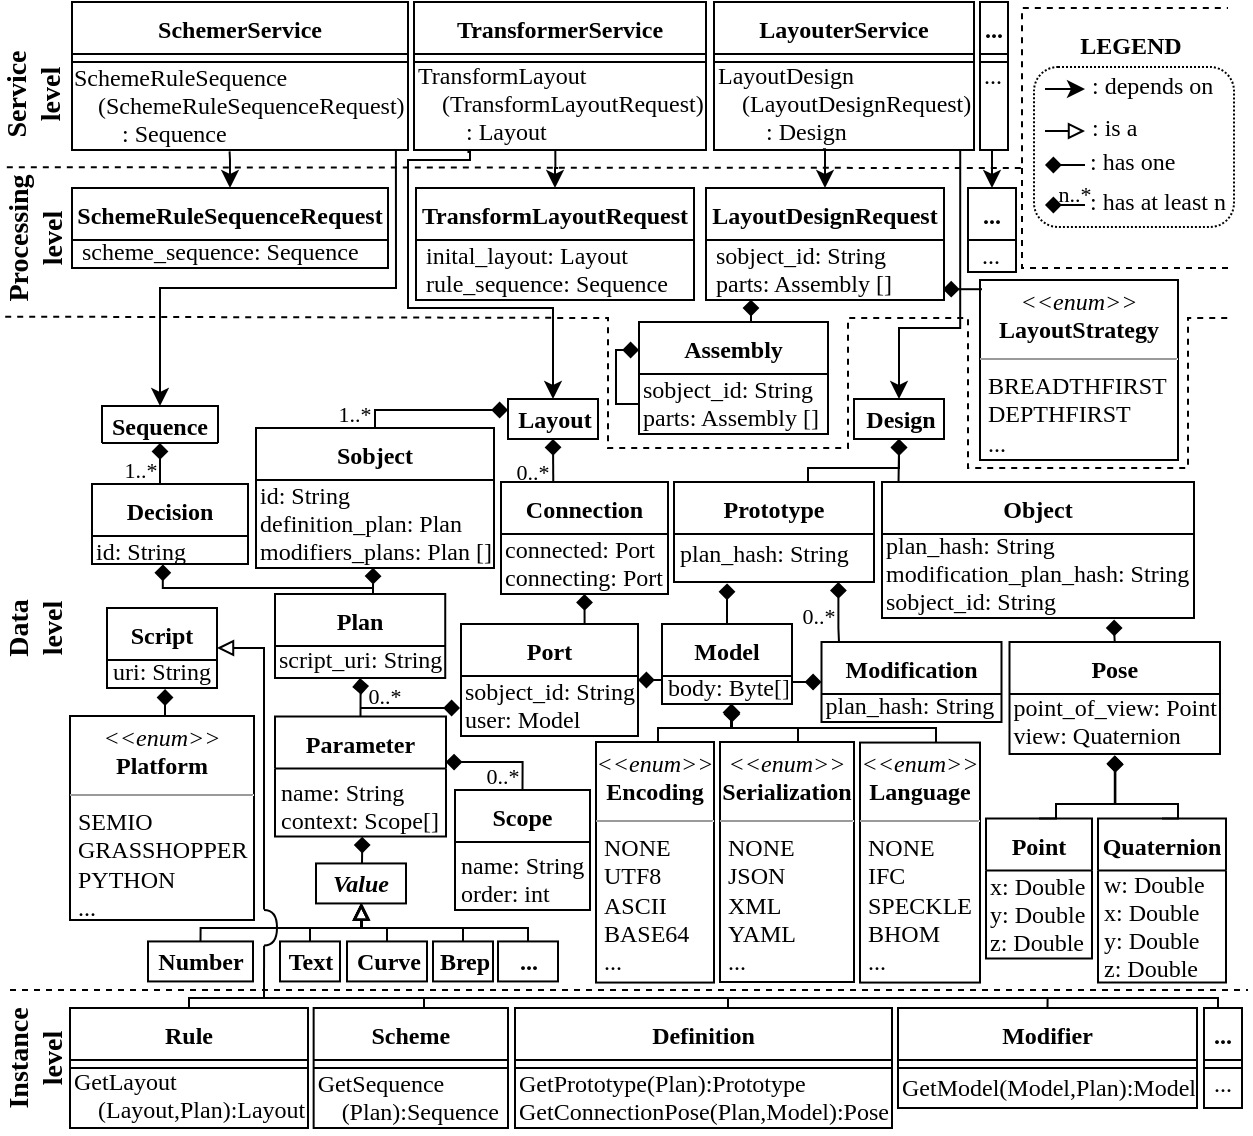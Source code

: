 <mxfile version="15.7.3" type="device"><diagram id="bpRwmGWlpcn__vaJsbh3" name="Page-1"><mxGraphModel dx="760" dy="1691" grid="1" gridSize="10" guides="1" tooltips="1" connect="1" arrows="1" fold="1" page="1" pageScale="1" pageWidth="850" pageHeight="1100" math="0" shadow="0"><root><mxCell id="0"/><mxCell id="1" parent="0"/><mxCell id="4jUgr5Qq2yorTok59dUO-14" style="edgeStyle=orthogonalEdgeStyle;rounded=0;orthogonalLoop=1;jettySize=auto;html=1;exitX=0.5;exitY=0;exitDx=0;exitDy=0;entryX=0;entryY=0.25;entryDx=0;entryDy=0;endArrow=diamond;endFill=1;labelBackgroundColor=none;fillColor=none;fontFamily=Times New Roman;" parent="1" source="4jUgr5Qq2yorTok59dUO-49" target="4jUgr5Qq2yorTok59dUO-48" edge="1"><mxGeometry relative="1" as="geometry"><mxPoint x="485" y="110" as="sourcePoint"/><Array as="points"><mxPoint x="504" y="61"/><mxPoint x="570" y="61"/></Array></mxGeometry></mxCell><mxCell id="4jUgr5Qq2yorTok59dUO-72" value="1..*" style="edgeLabel;html=1;align=center;verticalAlign=middle;resizable=0;points=[];labelBackgroundColor=none;fillColor=none;fontFamily=Times New Roman;" parent="4jUgr5Qq2yorTok59dUO-14" vertex="1" connectable="0"><mxGeometry x="-0.415" y="1" relative="1" as="geometry"><mxPoint x="-24" y="3" as="offset"/></mxGeometry></mxCell><mxCell id="4jUgr5Qq2yorTok59dUO-56" style="edgeStyle=orthogonalEdgeStyle;rounded=0;orthogonalLoop=1;jettySize=auto;html=1;exitX=0.313;exitY=0.005;exitDx=0;exitDy=0;entryX=0.5;entryY=1;entryDx=0;entryDy=0;endArrow=diamond;endFill=1;labelBackgroundColor=none;fillColor=none;fontFamily=Times New Roman;exitPerimeter=0;" parent="1" source="4jUgr5Qq2yorTok59dUO-59" target="4jUgr5Qq2yorTok59dUO-48" edge="1"><mxGeometry relative="1" as="geometry"><mxPoint x="650.0" y="70" as="sourcePoint"/><Array as="points"/></mxGeometry></mxCell><mxCell id="4jUgr5Qq2yorTok59dUO-73" value="&lt;span style=&quot;color: rgba(0, 0, 0, 0); font-size: 0px;&quot;&gt;%3CmxGraphModel%3E%3Croot%3E%3CmxCell%20id%3D%220%22%2F%3E%3CmxCell%20id%3D%221%22%20parent%3D%220%22%2F%3E%3CmxCell%20id%3D%222%22%20value%3D%221..*%22%20style%3D%22edgeLabel%3Bhtml%3D1%3Balign%3Dcenter%3BverticalAlign%3Dmiddle%3Bresizable%3D0%3Bpoints%3D%5B%5D%3B%22%20vertex%3D%221%22%20connectable%3D%220%22%20parent%3D%221%22%3E%3CmxGeometry%20x%3D%22520.4%22%20y%3D%2239%22%20as%3D%22geometry%22%2F%3E%3C%2FmxCell%3E%3C%2Froot%3E%3C%2FmxGraphModel%30&lt;/span&gt;" style="edgeLabel;html=1;align=center;verticalAlign=middle;resizable=0;points=[];labelBackgroundColor=none;fillColor=none;fontFamily=Times New Roman;" parent="4jUgr5Qq2yorTok59dUO-56" vertex="1" connectable="0"><mxGeometry x="-0.313" y="-2" relative="1" as="geometry"><mxPoint as="offset"/></mxGeometry></mxCell><mxCell id="4jUgr5Qq2yorTok59dUO-74" value="0..*" style="edgeLabel;html=1;align=center;verticalAlign=middle;resizable=0;points=[];labelBackgroundColor=none;fillColor=none;fontFamily=Times New Roman;" parent="4jUgr5Qq2yorTok59dUO-56" vertex="1" connectable="0"><mxGeometry x="-0.272" relative="1" as="geometry"><mxPoint x="-11" y="2" as="offset"/></mxGeometry></mxCell><mxCell id="4jUgr5Qq2yorTok59dUO-48" value="&lt;b&gt;Layout&lt;/b&gt;" style="html=1;labelBackgroundColor=none;fillColor=none;fontFamily=Times New Roman;" parent="1" vertex="1"><mxGeometry x="570" y="55.5" width="45" height="20" as="geometry"/></mxCell><mxCell id="4jUgr5Qq2yorTok59dUO-49" value="Sobject" style="swimlane;fontStyle=1;childLayout=stackLayout;horizontal=1;startSize=26;fillColor=none;horizontalStack=0;resizeParent=1;resizeParentMax=0;resizeLast=0;collapsible=1;marginBottom=0;spacingLeft=0;labelBackgroundColor=none;fontFamily=Times New Roman;" parent="1" vertex="1"><mxGeometry x="444" y="70" width="119" height="70" as="geometry"/></mxCell><mxCell id="4jUgr5Qq2yorTok59dUO-50" value="id: String&#10;definition_plan: Plan&#10;modifiers_plans: Plan []" style="text;strokeColor=none;fillColor=none;align=left;verticalAlign=top;spacingLeft=0;spacingRight=0;overflow=hidden;rotatable=0;points=[[0,0.5],[1,0.5]];portConstraint=eastwest;spacingTop=-6;labelBackgroundColor=none;fontFamily=Times New Roman;" parent="4jUgr5Qq2yorTok59dUO-49" vertex="1"><mxGeometry y="26" width="119" height="44" as="geometry"/></mxCell><mxCell id="4jUgr5Qq2yorTok59dUO-63" style="edgeStyle=orthogonalEdgeStyle;rounded=0;orthogonalLoop=1;jettySize=auto;html=1;exitX=0.5;exitY=0;exitDx=0;exitDy=0;entryX=0.5;entryY=1;entryDx=0;entryDy=0;entryPerimeter=0;endArrow=diamond;endFill=1;labelBackgroundColor=none;fillColor=none;fontFamily=Times New Roman;" parent="1" source="4jUgr5Qq2yorTok59dUO-57" target="4jUgr5Qq2yorTok59dUO-60" edge="1"><mxGeometry relative="1" as="geometry"/></mxCell><mxCell id="4jUgr5Qq2yorTok59dUO-221" style="edgeStyle=orthogonalEdgeStyle;rounded=0;orthogonalLoop=1;jettySize=auto;html=1;exitX=1;exitY=0.5;exitDx=0;exitDy=0;entryX=0;entryY=0.5;entryDx=0;entryDy=0;labelBackgroundColor=none;fontSize=14;startArrow=diamond;startFill=1;endArrow=none;endFill=0;fillColor=none;fontFamily=Times New Roman;" parent="1" source="4jUgr5Qq2yorTok59dUO-57" target="4jUgr5Qq2yorTok59dUO-126" edge="1"><mxGeometry relative="1" as="geometry"><mxPoint x="629" y="186" as="sourcePoint"/></mxGeometry></mxCell><mxCell id="4jUgr5Qq2yorTok59dUO-57" value="Port" style="swimlane;fontStyle=1;childLayout=stackLayout;horizontal=1;startSize=26;fillColor=none;horizontalStack=0;resizeParent=1;resizeParentMax=0;resizeLast=0;collapsible=1;marginBottom=0;swimlaneLine=1;labelBackgroundColor=none;fontFamily=Times New Roman;" parent="1" vertex="1"><mxGeometry x="546.5" y="168" width="88.5" height="56" as="geometry"/></mxCell><mxCell id="4jUgr5Qq2yorTok59dUO-58" value="sobject_id: String&#10;user: Model" style="text;strokeColor=none;fillColor=none;align=left;verticalAlign=top;spacingLeft=0;spacingRight=0;overflow=hidden;rotatable=0;points=[[0,0.5],[1,0.5]];portConstraint=eastwest;spacingTop=-6;labelBackgroundColor=none;fontFamily=Times New Roman;" parent="4jUgr5Qq2yorTok59dUO-57" vertex="1"><mxGeometry y="26" width="88.5" height="30" as="geometry"/></mxCell><mxCell id="4jUgr5Qq2yorTok59dUO-59" value="Connection" style="swimlane;fontStyle=1;childLayout=stackLayout;horizontal=1;startSize=26;fillColor=none;horizontalStack=0;resizeParent=1;resizeParentMax=0;resizeLast=0;collapsible=1;marginBottom=0;spacingLeft=0;labelBackgroundColor=none;fontFamily=Times New Roman;" parent="1" vertex="1"><mxGeometry x="566.5" y="97" width="83.5" height="56" as="geometry"/></mxCell><mxCell id="4jUgr5Qq2yorTok59dUO-60" value="connected: Port&#10;connecting: Port" style="text;strokeColor=none;fillColor=none;align=left;verticalAlign=top;spacingLeft=0;spacingRight=0;overflow=hidden;rotatable=0;points=[[0,0.5],[1,0.5]];portConstraint=eastwest;spacingTop=-6;labelBackgroundColor=none;fontFamily=Times New Roman;" parent="4jUgr5Qq2yorTok59dUO-59" vertex="1"><mxGeometry y="26" width="83.5" height="30" as="geometry"/></mxCell><mxCell id="4jUgr5Qq2yorTok59dUO-66" style="edgeStyle=orthogonalEdgeStyle;rounded=0;orthogonalLoop=1;jettySize=auto;html=1;exitX=0.5;exitY=0;exitDx=0;exitDy=0;entryX=0.492;entryY=0.997;entryDx=0;entryDy=0;entryPerimeter=0;endArrow=diamond;endFill=1;labelBackgroundColor=none;fillColor=none;fontFamily=Times New Roman;" parent="1" source="4jUgr5Qq2yorTok59dUO-64" target="4jUgr5Qq2yorTok59dUO-50" edge="1"><mxGeometry relative="1" as="geometry"/></mxCell><mxCell id="4jUgr5Qq2yorTok59dUO-64" value="Plan" style="swimlane;fontStyle=1;childLayout=stackLayout;horizontal=1;startSize=26;fillColor=none;horizontalStack=0;resizeParent=1;resizeParentMax=0;resizeLast=0;collapsible=1;marginBottom=0;labelBackgroundColor=none;fontFamily=Times New Roman;" parent="1" vertex="1"><mxGeometry x="453.5" y="153" width="85.12" height="42" as="geometry"/></mxCell><mxCell id="4jUgr5Qq2yorTok59dUO-65" value="script_uri: String&#10;" style="text;strokeColor=none;fillColor=none;align=left;verticalAlign=top;spacingLeft=0;spacingRight=0;overflow=hidden;rotatable=0;points=[[0,0.5],[1,0.5]];portConstraint=eastwest;spacingTop=-7;labelBackgroundColor=none;fontFamily=Times New Roman;" parent="4jUgr5Qq2yorTok59dUO-64" vertex="1"><mxGeometry y="26" width="85.12" height="16" as="geometry"/></mxCell><mxCell id="4jUgr5Qq2yorTok59dUO-77" style="edgeStyle=orthogonalEdgeStyle;rounded=0;orthogonalLoop=1;jettySize=auto;html=1;exitX=0.5;exitY=0;exitDx=0;exitDy=0;entryX=0.5;entryY=1;entryDx=0;entryDy=0;endArrow=diamond;endFill=1;labelBackgroundColor=none;fillColor=none;fontFamily=Times New Roman;" parent="1" source="4jUgr5Qq2yorTok59dUO-67" target="4jUgr5Qq2yorTok59dUO-64" edge="1"><mxGeometry relative="1" as="geometry"><mxPoint x="517.25" y="210.28" as="sourcePoint"/><mxPoint x="516.61" y="176.0" as="targetPoint"/><Array as="points"><mxPoint x="496" y="199"/></Array></mxGeometry></mxCell><mxCell id="4jUgr5Qq2yorTok59dUO-78" value="0..*" style="edgeLabel;html=1;align=center;verticalAlign=middle;resizable=0;points=[];labelBackgroundColor=none;fillColor=none;fontFamily=Times New Roman;" parent="4jUgr5Qq2yorTok59dUO-77" vertex="1" connectable="0"><mxGeometry x="-0.207" y="-1" relative="1" as="geometry"><mxPoint x="10" y="-3" as="offset"/></mxGeometry></mxCell><mxCell id="4jUgr5Qq2yorTok59dUO-95" style="edgeStyle=orthogonalEdgeStyle;rounded=0;orthogonalLoop=1;jettySize=auto;html=1;endArrow=diamond;endFill=1;labelBackgroundColor=none;fillColor=none;fontFamily=Times New Roman;" parent="1" edge="1"><mxGeometry relative="1" as="geometry"><mxPoint x="496" y="210" as="sourcePoint"/><mxPoint x="546" y="210" as="targetPoint"/><Array as="points"><mxPoint x="496" y="210"/><mxPoint x="546" y="210"/></Array></mxGeometry></mxCell><mxCell id="8q9m0iv9esHsS-CNKXh9-14" style="edgeStyle=orthogonalEdgeStyle;rounded=0;orthogonalLoop=1;jettySize=auto;html=1;exitX=0.998;exitY=0.379;exitDx=0;exitDy=0;fontFamily=Times New Roman;startArrow=diamond;startFill=1;endArrow=none;endFill=0;entryX=0.5;entryY=0;entryDx=0;entryDy=0;exitPerimeter=0;" parent="1" source="4jUgr5Qq2yorTok59dUO-67" target="8q9m0iv9esHsS-CNKXh9-8" edge="1"><mxGeometry relative="1" as="geometry"><mxPoint x="561" y="249.333" as="targetPoint"/><Array as="points"><mxPoint x="577" y="237"/></Array></mxGeometry></mxCell><mxCell id="8q9m0iv9esHsS-CNKXh9-16" value="&lt;span style=&quot;&quot;&gt;0..*&lt;/span&gt;" style="edgeLabel;html=1;align=center;verticalAlign=middle;resizable=0;points=[];fontFamily=Times New Roman;labelBackgroundColor=none;" parent="8q9m0iv9esHsS-CNKXh9-14" vertex="1" connectable="0"><mxGeometry x="0.359" relative="1" as="geometry"><mxPoint x="-8" y="7" as="offset"/></mxGeometry></mxCell><mxCell id="8q9m0iv9esHsS-CNKXh9-17" style="edgeStyle=orthogonalEdgeStyle;rounded=0;orthogonalLoop=1;jettySize=auto;html=1;exitX=0.51;exitY=1.002;exitDx=0;exitDy=0;fontFamily=Times New Roman;startArrow=diamond;startFill=1;endArrow=none;endFill=0;entryX=0.5;entryY=0;entryDx=0;entryDy=0;exitPerimeter=0;" parent="1" source="4jUgr5Qq2yorTok59dUO-68" target="4jUgr5Qq2yorTok59dUO-71" edge="1"><mxGeometry relative="1" as="geometry"><mxPoint x="530" y="283" as="targetPoint"/><Array as="points"><mxPoint x="497" y="280"/><mxPoint x="497" y="280"/><mxPoint x="497" y="288"/></Array></mxGeometry></mxCell><mxCell id="4jUgr5Qq2yorTok59dUO-67" value="Parameter" style="swimlane;fontStyle=1;childLayout=stackLayout;horizontal=1;startSize=26;fillColor=none;horizontalStack=0;resizeParent=1;resizeParentMax=0;resizeLast=0;collapsible=1;marginBottom=0;labelBackgroundColor=none;fontFamily=Times New Roman;" parent="1" vertex="1"><mxGeometry x="453.5" y="214.28" width="85.5" height="60" as="geometry"/></mxCell><mxCell id="4jUgr5Qq2yorTok59dUO-68" value="name: String&#10;context: Scope[]" style="text;strokeColor=none;fillColor=none;align=left;verticalAlign=top;spacingLeft=1;spacingRight=2;overflow=hidden;rotatable=0;points=[[0,0.5],[1,0.5]];portConstraint=eastwest;spacingTop=-2;labelBackgroundColor=none;fontFamily=Times New Roman;" parent="4jUgr5Qq2yorTok59dUO-67" vertex="1"><mxGeometry y="26" width="85.5" height="34" as="geometry"/></mxCell><mxCell id="4jUgr5Qq2yorTok59dUO-71" value="&lt;b&gt;&lt;i&gt;Value&lt;/i&gt;&lt;/b&gt;" style="html=1;spacingLeft=-1;labelBackgroundColor=none;fillColor=none;fontFamily=Times New Roman;" parent="1" vertex="1"><mxGeometry x="474" y="287.72" width="45" height="20" as="geometry"/></mxCell><mxCell id="8q9m0iv9esHsS-CNKXh9-19" style="edgeStyle=orthogonalEdgeStyle;rounded=0;orthogonalLoop=1;jettySize=auto;html=1;exitX=0.5;exitY=0;exitDx=0;exitDy=0;entryX=0.5;entryY=1;entryDx=0;entryDy=0;fontFamily=Times New Roman;startArrow=none;startFill=0;endArrow=block;endFill=0;" parent="1" source="4jUgr5Qq2yorTok59dUO-80" target="4jUgr5Qq2yorTok59dUO-71" edge="1"><mxGeometry relative="1" as="geometry"><Array as="points"><mxPoint x="471" y="320"/><mxPoint x="497" y="320"/></Array></mxGeometry></mxCell><mxCell id="4jUgr5Qq2yorTok59dUO-80" value="&lt;b&gt;Text&lt;/b&gt;" style="html=1;labelBackgroundColor=none;fillColor=none;fontFamily=Times New Roman;" parent="1" vertex="1"><mxGeometry x="456" y="326.72" width="30" height="20" as="geometry"/></mxCell><mxCell id="8q9m0iv9esHsS-CNKXh9-18" style="edgeStyle=orthogonalEdgeStyle;rounded=0;orthogonalLoop=1;jettySize=auto;html=1;exitX=0.5;exitY=0;exitDx=0;exitDy=0;entryX=0.5;entryY=1;entryDx=0;entryDy=0;fontFamily=Times New Roman;startArrow=none;startFill=0;endArrow=block;endFill=0;" parent="1" source="4jUgr5Qq2yorTok59dUO-83" target="4jUgr5Qq2yorTok59dUO-71" edge="1"><mxGeometry relative="1" as="geometry"><Array as="points"><mxPoint x="416" y="320"/><mxPoint x="497" y="320"/></Array></mxGeometry></mxCell><mxCell id="4jUgr5Qq2yorTok59dUO-83" value="&lt;b&gt;Number&lt;/b&gt;" style="html=1;labelBackgroundColor=none;fillColor=none;fontFamily=Times New Roman;" parent="1" vertex="1"><mxGeometry x="390" y="326.72" width="52.5" height="20" as="geometry"/></mxCell><mxCell id="8q9m0iv9esHsS-CNKXh9-20" style="edgeStyle=orthogonalEdgeStyle;rounded=0;orthogonalLoop=1;jettySize=auto;html=1;exitX=0.5;exitY=0;exitDx=0;exitDy=0;entryX=0.5;entryY=1;entryDx=0;entryDy=0;fontFamily=Times New Roman;startArrow=none;startFill=0;endArrow=block;endFill=0;" parent="1" source="4jUgr5Qq2yorTok59dUO-84" target="4jUgr5Qq2yorTok59dUO-71" edge="1"><mxGeometry relative="1" as="geometry"><Array as="points"><mxPoint x="509" y="320"/><mxPoint x="497" y="320"/></Array></mxGeometry></mxCell><mxCell id="4jUgr5Qq2yorTok59dUO-84" value="&lt;b&gt;Curve&lt;/b&gt;" style="html=1;labelBackgroundColor=none;fillColor=none;fontFamily=Times New Roman;" parent="1" vertex="1"><mxGeometry x="489.5" y="326.72" width="40" height="20" as="geometry"/></mxCell><mxCell id="8q9m0iv9esHsS-CNKXh9-21" style="edgeStyle=orthogonalEdgeStyle;rounded=0;orthogonalLoop=1;jettySize=auto;html=1;exitX=0.5;exitY=0;exitDx=0;exitDy=0;entryX=0.5;entryY=1;entryDx=0;entryDy=0;fontFamily=Times New Roman;startArrow=none;startFill=0;endArrow=block;endFill=0;" parent="1" source="4jUgr5Qq2yorTok59dUO-90" target="4jUgr5Qq2yorTok59dUO-71" edge="1"><mxGeometry relative="1" as="geometry"><Array as="points"><mxPoint x="547" y="320"/><mxPoint x="497" y="320"/></Array></mxGeometry></mxCell><mxCell id="4jUgr5Qq2yorTok59dUO-90" value="&lt;b&gt;Brep&lt;/b&gt;" style="html=1;labelBackgroundColor=none;fillColor=none;fontFamily=Times New Roman;" parent="1" vertex="1"><mxGeometry x="532.5" y="326.72" width="30" height="20" as="geometry"/></mxCell><mxCell id="8q9m0iv9esHsS-CNKXh9-22" style="edgeStyle=orthogonalEdgeStyle;rounded=0;orthogonalLoop=1;jettySize=auto;html=1;exitX=0.5;exitY=0;exitDx=0;exitDy=0;entryX=0.5;entryY=1;entryDx=0;entryDy=0;fontFamily=Times New Roman;startArrow=none;startFill=0;endArrow=block;endFill=0;" parent="1" source="4jUgr5Qq2yorTok59dUO-92" target="4jUgr5Qq2yorTok59dUO-71" edge="1"><mxGeometry relative="1" as="geometry"><Array as="points"><mxPoint x="580" y="320"/><mxPoint x="497" y="320"/><mxPoint x="497" y="308"/></Array></mxGeometry></mxCell><mxCell id="4jUgr5Qq2yorTok59dUO-92" value="&lt;b&gt;...&lt;/b&gt;" style="html=1;labelBackgroundColor=none;fillColor=none;fontFamily=Times New Roman;" parent="1" vertex="1"><mxGeometry x="565" y="326.72" width="30" height="20" as="geometry"/></mxCell><mxCell id="4jUgr5Qq2yorTok59dUO-141" style="edgeStyle=orthogonalEdgeStyle;rounded=0;orthogonalLoop=1;jettySize=auto;html=1;exitX=0.5;exitY=1;exitDx=0;exitDy=0;entryX=0.5;entryY=0;entryDx=0;entryDy=0;startArrow=diamond;startFill=1;endArrow=none;endFill=0;labelBackgroundColor=none;fillColor=none;fontFamily=Times New Roman;" parent="1" source="4jUgr5Qq2yorTok59dUO-93" target="4jUgr5Qq2yorTok59dUO-136" edge="1"><mxGeometry relative="1" as="geometry"><Array as="points"><mxPoint x="765" y="90"/><mxPoint x="720" y="90"/><mxPoint x="720" y="97"/></Array></mxGeometry></mxCell><mxCell id="4jUgr5Qq2yorTok59dUO-142" style="edgeStyle=orthogonalEdgeStyle;rounded=0;orthogonalLoop=1;jettySize=auto;html=1;exitX=0.5;exitY=1;exitDx=0;exitDy=0;startArrow=diamond;startFill=1;endArrow=none;endFill=0;labelBackgroundColor=none;fillColor=none;fontFamily=Times New Roman;entryX=0.053;entryY=-0.001;entryDx=0;entryDy=0;entryPerimeter=0;" parent="1" source="4jUgr5Qq2yorTok59dUO-93" target="4jUgr5Qq2yorTok59dUO-139" edge="1"><mxGeometry relative="1" as="geometry"><Array as="points"><mxPoint x="766" y="80"/><mxPoint x="765" y="80"/></Array><mxPoint x="768.5" y="64" as="sourcePoint"/><mxPoint x="780" y="80" as="targetPoint"/></mxGeometry></mxCell><mxCell id="8q9m0iv9esHsS-CNKXh9-50" style="edgeStyle=orthogonalEdgeStyle;rounded=0;orthogonalLoop=1;jettySize=auto;html=1;exitX=0.5;exitY=0;exitDx=0;exitDy=0;entryX=0.947;entryY=0.997;entryDx=0;entryDy=0;entryPerimeter=0;fontFamily=Times New Roman;startArrow=classic;startFill=1;endArrow=none;endFill=0;" parent="1" source="4jUgr5Qq2yorTok59dUO-93" target="4jUgr5Qq2yorTok59dUO-183" edge="1"><mxGeometry relative="1" as="geometry"><mxPoint x="765.5" y="49" as="sourcePoint"/><mxPoint x="791.64" y="-68.0" as="targetPoint"/><Array as="points"><mxPoint x="766" y="20"/><mxPoint x="796" y="20"/></Array></mxGeometry></mxCell><mxCell id="4jUgr5Qq2yorTok59dUO-93" value="&lt;b&gt;Design&lt;/b&gt;" style="html=1;labelBackgroundColor=none;fillColor=none;fontFamily=Times New Roman;" parent="1" vertex="1"><mxGeometry x="743" y="55.5" width="45" height="20" as="geometry"/></mxCell><mxCell id="4jUgr5Qq2yorTok59dUO-114" value="&lt;p style=&quot;margin: 0px ; margin-top: 4px ; text-align: center&quot;&gt;&lt;i&gt;&amp;lt;&amp;lt;enum&amp;gt;&amp;gt;&lt;/i&gt;&lt;br&gt;&lt;b&gt;Serialization&lt;/b&gt;&lt;/p&gt;&lt;hr size=&quot;1&quot;&gt;&lt;p style=&quot;margin: 0px ; margin-left: 4px&quot;&gt;NONE&lt;/p&gt;&lt;p style=&quot;margin: 0px ; margin-left: 4px&quot;&gt;JSON&lt;/p&gt;&lt;p style=&quot;margin: 0px ; margin-left: 4px&quot;&gt;XML&lt;/p&gt;&lt;p style=&quot;margin: 0px ; margin-left: 4px&quot;&gt;YAML&lt;/p&gt;&lt;p style=&quot;margin: 0px ; margin-left: 4px&quot;&gt;...&lt;/p&gt;" style="verticalAlign=top;align=left;overflow=fill;fontSize=12;fontFamily=Times New Roman;html=1;labelBackgroundColor=none;fillColor=none;" parent="1" vertex="1"><mxGeometry x="676" y="227" width="67" height="120" as="geometry"/></mxCell><mxCell id="4jUgr5Qq2yorTok59dUO-120" value="&lt;p style=&quot;margin: 0px ; margin-top: 4px ; text-align: center&quot;&gt;&lt;i&gt;&amp;lt;&amp;lt;enum&amp;gt;&amp;gt;&lt;/i&gt;&lt;br&gt;&lt;b&gt;Encoding&lt;/b&gt;&lt;/p&gt;&lt;hr size=&quot;1&quot;&gt;&lt;p style=&quot;margin: 0px ; margin-left: 4px&quot;&gt;NONE&lt;/p&gt;&lt;p style=&quot;margin: 0px ; margin-left: 4px&quot;&gt;UTF8&lt;/p&gt;&lt;p style=&quot;margin: 0px ; margin-left: 4px&quot;&gt;ASCII&lt;/p&gt;&lt;p style=&quot;margin: 0px ; margin-left: 4px&quot;&gt;BASE64&lt;/p&gt;&lt;p style=&quot;margin: 0px ; margin-left: 4px&quot;&gt;...&lt;/p&gt;" style="verticalAlign=top;align=left;overflow=fill;fontSize=12;fontFamily=Times New Roman;html=1;labelBackgroundColor=none;fillColor=none;" parent="1" vertex="1"><mxGeometry x="614" y="227" width="59" height="120.28" as="geometry"/></mxCell><mxCell id="4jUgr5Qq2yorTok59dUO-121" value="&lt;p style=&quot;margin: 0px ; margin-top: 4px ; text-align: center&quot;&gt;&lt;i&gt;&amp;lt;&amp;lt;enum&amp;gt;&amp;gt;&lt;/i&gt;&lt;br&gt;&lt;b&gt;Language&lt;/b&gt;&lt;/p&gt;&lt;hr size=&quot;1&quot;&gt;&lt;p style=&quot;margin: 0px ; margin-left: 4px&quot;&gt;&lt;span&gt;NONE&lt;/span&gt;&lt;/p&gt;&lt;p style=&quot;margin: 0px ; margin-left: 4px&quot;&gt;&lt;span&gt;IFC&lt;/span&gt;&lt;/p&gt;&lt;p style=&quot;margin: 0px ; margin-left: 4px&quot;&gt;SPECKLE&lt;/p&gt;&lt;p style=&quot;margin: 0px ; margin-left: 4px&quot;&gt;BHOM&lt;/p&gt;&lt;p style=&quot;margin: 0px ; margin-left: 4px&quot;&gt;...&lt;/p&gt;" style="verticalAlign=top;align=left;overflow=fill;fontSize=12;fontFamily=Times New Roman;html=1;labelBackgroundColor=none;fillColor=none;" parent="1" vertex="1"><mxGeometry x="746" y="227.28" width="60" height="120" as="geometry"/></mxCell><mxCell id="4jUgr5Qq2yorTok59dUO-130" style="edgeStyle=orthogonalEdgeStyle;rounded=0;orthogonalLoop=1;jettySize=auto;html=1;entryX=0.5;entryY=0;entryDx=0;entryDy=0;endArrow=none;endFill=0;startArrow=diamond;startFill=1;labelBackgroundColor=none;fillColor=none;fontFamily=Times New Roman;" parent="1" source="4jUgr5Qq2yorTok59dUO-126" target="4jUgr5Qq2yorTok59dUO-114" edge="1"><mxGeometry relative="1" as="geometry"><Array as="points"><mxPoint x="682" y="220"/><mxPoint x="715" y="220"/></Array></mxGeometry></mxCell><mxCell id="4jUgr5Qq2yorTok59dUO-134" style="edgeStyle=orthogonalEdgeStyle;rounded=0;orthogonalLoop=1;jettySize=auto;html=1;exitX=0.5;exitY=1;exitDx=0;exitDy=0;entryX=0.5;entryY=0;entryDx=0;entryDy=0;startArrow=diamond;startFill=1;endArrow=none;endFill=0;labelBackgroundColor=none;fillColor=none;fontFamily=Times New Roman;" parent="1" edge="1"><mxGeometry relative="1" as="geometry"><Array as="points"><mxPoint x="682" y="220"/><mxPoint x="784" y="220"/></Array><mxPoint x="681.5" y="208" as="sourcePoint"/><mxPoint x="784" y="227.28" as="targetPoint"/></mxGeometry></mxCell><mxCell id="4jUgr5Qq2yorTok59dUO-135" style="edgeStyle=orthogonalEdgeStyle;rounded=0;orthogonalLoop=1;jettySize=auto;html=1;exitX=0.538;exitY=1.061;exitDx=0;exitDy=0;entryX=0.5;entryY=0;entryDx=0;entryDy=0;startArrow=diamond;startFill=1;endArrow=none;endFill=0;labelBackgroundColor=none;fillColor=none;fontFamily=Times New Roman;exitPerimeter=0;" parent="1" source="4jUgr5Qq2yorTok59dUO-127" target="4jUgr5Qq2yorTok59dUO-120" edge="1"><mxGeometry relative="1" as="geometry"><Array as="points"><mxPoint x="682" y="220"/><mxPoint x="645" y="220"/></Array></mxGeometry></mxCell><mxCell id="4jUgr5Qq2yorTok59dUO-126" value="Model" style="swimlane;fontStyle=1;childLayout=stackLayout;horizontal=1;startSize=26;fillColor=none;horizontalStack=0;resizeParent=1;resizeParentMax=0;resizeLast=0;collapsible=1;marginBottom=0;swimlaneLine=1;labelBackgroundColor=none;fontFamily=Times New Roman;" parent="1" vertex="1"><mxGeometry x="647" y="168" width="65" height="40" as="geometry"/></mxCell><mxCell id="4jUgr5Qq2yorTok59dUO-127" value="body: Byte[]" style="text;strokeColor=none;fillColor=none;align=left;verticalAlign=top;spacingLeft=1;spacingRight=1;overflow=hidden;rotatable=0;points=[[0,0.5],[1,0.5]];portConstraint=eastwest;spacingTop=-8;labelBackgroundColor=none;fontFamily=Times New Roman;" parent="4jUgr5Qq2yorTok59dUO-126" vertex="1"><mxGeometry y="26" width="65" height="14" as="geometry"/></mxCell><mxCell id="4jUgr5Qq2yorTok59dUO-143" style="edgeStyle=orthogonalEdgeStyle;rounded=0;orthogonalLoop=1;jettySize=auto;html=1;entryX=0.5;entryY=0;entryDx=0;entryDy=0;startArrow=diamond;startFill=1;endArrow=none;endFill=0;labelBackgroundColor=none;fillColor=none;fontFamily=Times New Roman;exitX=0.265;exitY=1.029;exitDx=0;exitDy=0;exitPerimeter=0;" parent="1" source="4jUgr5Qq2yorTok59dUO-137" target="4jUgr5Qq2yorTok59dUO-126" edge="1"><mxGeometry relative="1" as="geometry"><Array as="points"/><mxPoint x="670" y="160" as="sourcePoint"/></mxGeometry></mxCell><mxCell id="4jUgr5Qq2yorTok59dUO-144" value="0..*" style="edgeLabel;html=1;align=center;verticalAlign=middle;resizable=0;points=[];labelBackgroundColor=none;fillColor=none;fontFamily=Times New Roman;" parent="4jUgr5Qq2yorTok59dUO-143" vertex="1" connectable="0"><mxGeometry x="0.322" relative="1" as="geometry"><mxPoint x="45" y="3" as="offset"/></mxGeometry></mxCell><mxCell id="8q9m0iv9esHsS-CNKXh9-4" style="edgeStyle=orthogonalEdgeStyle;rounded=0;orthogonalLoop=1;jettySize=auto;html=1;exitX=0.822;exitY=1;exitDx=0;exitDy=0;entryX=0.097;entryY=-0.008;entryDx=0;entryDy=0;startArrow=diamond;startFill=1;endArrow=none;endFill=0;fontFamily=Times New Roman;exitPerimeter=0;entryPerimeter=0;" parent="1" source="4jUgr5Qq2yorTok59dUO-137" target="8q9m0iv9esHsS-CNKXh9-1" edge="1"><mxGeometry relative="1" as="geometry"><mxPoint x="719.2" y="147.792" as="sourcePoint"/><mxPoint x="769.75" y="174" as="targetPoint"/><Array as="points"><mxPoint x="735" y="170"/><mxPoint x="735" y="174"/></Array></mxGeometry></mxCell><mxCell id="4jUgr5Qq2yorTok59dUO-136" value="Prototype" style="swimlane;fontStyle=1;childLayout=stackLayout;horizontal=1;startSize=26;fillColor=none;horizontalStack=0;resizeParent=1;resizeParentMax=0;resizeLast=0;collapsible=1;marginBottom=0;spacingLeft=0;labelBackgroundColor=none;fontFamily=Times New Roman;" parent="1" vertex="1"><mxGeometry x="653" y="97" width="100" height="50" as="geometry"/></mxCell><mxCell id="4jUgr5Qq2yorTok59dUO-137" value="plan_hash: String" style="text;strokeColor=none;fillColor=none;align=left;verticalAlign=top;spacingLeft=1;spacingRight=1;overflow=hidden;rotatable=0;points=[[0,0.5],[1,0.5]];portConstraint=eastwest;spacingTop=-4;labelBackgroundColor=none;fontFamily=Times New Roman;" parent="4jUgr5Qq2yorTok59dUO-136" vertex="1"><mxGeometry y="26" width="100" height="24" as="geometry"/></mxCell><mxCell id="4jUgr5Qq2yorTok59dUO-160" style="edgeStyle=orthogonalEdgeStyle;rounded=0;orthogonalLoop=1;jettySize=auto;html=1;exitX=0.744;exitY=1.018;exitDx=0;exitDy=0;entryX=0.5;entryY=0;entryDx=0;entryDy=0;startArrow=diamond;startFill=1;endArrow=none;endFill=0;labelBackgroundColor=none;fillColor=none;fontFamily=Times New Roman;exitPerimeter=0;" parent="1" source="4jUgr5Qq2yorTok59dUO-140" target="4jUgr5Qq2yorTok59dUO-158" edge="1"><mxGeometry relative="1" as="geometry"><mxPoint x="842" y="154" as="sourcePoint"/><Array as="points"><mxPoint x="873" y="172"/></Array></mxGeometry></mxCell><mxCell id="4jUgr5Qq2yorTok59dUO-139" value="Object" style="swimlane;fontStyle=1;childLayout=stackLayout;horizontal=1;startSize=26;fillColor=none;horizontalStack=0;resizeParent=1;resizeParentMax=0;resizeLast=0;collapsible=1;marginBottom=0;spacingLeft=0;labelBackgroundColor=none;fontFamily=Times New Roman;" parent="1" vertex="1"><mxGeometry x="757" y="97" width="156" height="68" as="geometry"/></mxCell><mxCell id="4jUgr5Qq2yorTok59dUO-140" value="plan_hash: String&#10;modification_plan_hash: String&#10;sobject_id: String&#10;" style="text;strokeColor=none;fillColor=none;align=left;verticalAlign=top;spacingLeft=0;spacingRight=0;overflow=hidden;rotatable=0;points=[[0,0.5],[1,0.5]];portConstraint=eastwest;spacingTop=-8;labelBackgroundColor=none;fontFamily=Times New Roman;" parent="4jUgr5Qq2yorTok59dUO-139" vertex="1"><mxGeometry y="26" width="156" height="42" as="geometry"/></mxCell><mxCell id="4jUgr5Qq2yorTok59dUO-152" value="Point" style="swimlane;fontStyle=1;childLayout=stackLayout;horizontal=1;startSize=26;fillColor=none;horizontalStack=0;resizeParent=1;resizeParentMax=0;resizeLast=0;collapsible=1;marginBottom=0;spacingLeft=0;labelBackgroundColor=none;fontFamily=Times New Roman;spacing=0;" parent="1" vertex="1"><mxGeometry x="809" y="265.28" width="53" height="70" as="geometry"/></mxCell><mxCell id="4jUgr5Qq2yorTok59dUO-153" value="x: Double&#10;y: Double&#10;z: Double" style="text;strokeColor=none;fillColor=none;align=left;verticalAlign=top;spacingLeft=0;spacingRight=0;overflow=hidden;rotatable=0;points=[[0,0.5],[1,0.5]];portConstraint=eastwest;spacingTop=-6;labelBackgroundColor=none;fontFamily=Times New Roman;spacing=2;" parent="4jUgr5Qq2yorTok59dUO-152" vertex="1"><mxGeometry y="26" width="53" height="44" as="geometry"/></mxCell><mxCell id="4jUgr5Qq2yorTok59dUO-154" value="Quaternion" style="swimlane;fontStyle=1;childLayout=stackLayout;horizontal=1;startSize=26;fillColor=none;horizontalStack=0;resizeParent=1;resizeParentMax=0;resizeLast=0;collapsible=1;marginBottom=0;spacingLeft=0;labelBackgroundColor=none;fontFamily=Times New Roman;spacing=0;spacingTop=0;" parent="1" vertex="1"><mxGeometry x="865" y="265.28" width="64" height="82" as="geometry"/></mxCell><mxCell id="4jUgr5Qq2yorTok59dUO-155" value="w: Double&#10;x: Double&#10;y: Double&#10;z: Double" style="text;strokeColor=none;fillColor=none;align=left;verticalAlign=top;spacingLeft=1;spacingRight=1;overflow=hidden;rotatable=0;points=[[0,0.5],[1,0.5]];portConstraint=eastwest;spacingTop=-7;labelBackgroundColor=none;fontFamily=Times New Roman;" parent="4jUgr5Qq2yorTok59dUO-154" vertex="1"><mxGeometry y="26" width="64" height="56" as="geometry"/></mxCell><mxCell id="4jUgr5Qq2yorTok59dUO-161" style="edgeStyle=orthogonalEdgeStyle;rounded=0;orthogonalLoop=1;jettySize=auto;html=1;exitX=0.5;exitY=1.022;exitDx=0;exitDy=0;entryX=0.5;entryY=0;entryDx=0;entryDy=0;startArrow=diamond;startFill=1;endArrow=none;endFill=0;labelBackgroundColor=none;fillColor=none;fontFamily=Times New Roman;exitPerimeter=0;" parent="1" source="4jUgr5Qq2yorTok59dUO-159" target="4jUgr5Qq2yorTok59dUO-152" edge="1"><mxGeometry relative="1" as="geometry"><Array as="points"><mxPoint x="873" y="258"/><mxPoint x="844" y="258"/></Array><mxPoint x="911.875" y="231.0" as="sourcePoint"/></mxGeometry></mxCell><mxCell id="4jUgr5Qq2yorTok59dUO-162" style="edgeStyle=orthogonalEdgeStyle;rounded=0;orthogonalLoop=1;jettySize=auto;html=1;exitX=0.503;exitY=1.033;exitDx=0;exitDy=0;entryX=0.5;entryY=0;entryDx=0;entryDy=0;startArrow=diamond;startFill=1;endArrow=none;endFill=0;labelBackgroundColor=none;fillColor=none;fontFamily=Times New Roman;exitPerimeter=0;" parent="1" source="4jUgr5Qq2yorTok59dUO-159" target="4jUgr5Qq2yorTok59dUO-154" edge="1"><mxGeometry relative="1" as="geometry"><Array as="points"><mxPoint x="874" y="258"/><mxPoint x="905" y="258"/><mxPoint x="905" y="265"/></Array><mxPoint x="911.875" y="231.0" as="sourcePoint"/></mxGeometry></mxCell><mxCell id="4jUgr5Qq2yorTok59dUO-158" value="Pose" style="swimlane;fontStyle=1;childLayout=stackLayout;horizontal=1;startSize=26;fillColor=none;horizontalStack=0;resizeParent=1;resizeParentMax=0;resizeLast=0;collapsible=1;marginBottom=0;spacingLeft=0;labelBackgroundColor=none;fontFamily=Times New Roman;" parent="1" vertex="1"><mxGeometry x="820.75" y="177" width="105.25" height="56" as="geometry"/></mxCell><mxCell id="4jUgr5Qq2yorTok59dUO-159" value="point_of_view: Point&#10;view: Quaternion" style="text;strokeColor=none;fillColor=none;align=left;verticalAlign=top;spacingLeft=0;spacingRight=0;overflow=hidden;rotatable=0;points=[[0,0.5],[1,0.5]];portConstraint=eastwest;spacingTop=-7;labelBackgroundColor=none;fontFamily=Times New Roman;" parent="4jUgr5Qq2yorTok59dUO-158" vertex="1"><mxGeometry y="26" width="105.25" height="30" as="geometry"/></mxCell><mxCell id="4jUgr5Qq2yorTok59dUO-163" value="Assembly" style="swimlane;fontStyle=1;childLayout=stackLayout;horizontal=1;startSize=26;fillColor=none;horizontalStack=0;resizeParent=1;resizeParentMax=0;resizeLast=0;collapsible=1;marginBottom=0;labelBackgroundColor=none;fontFamily=Times New Roman;" parent="1" vertex="1"><mxGeometry x="635.5" y="17" width="94.5" height="56" as="geometry"/></mxCell><mxCell id="4jUgr5Qq2yorTok59dUO-164" value="sobject_id: String&#10;parts: Assembly []" style="text;strokeColor=none;fillColor=none;align=left;verticalAlign=top;spacingLeft=0;spacingRight=0;overflow=hidden;rotatable=0;points=[[0,0.5],[1,0.5]];portConstraint=eastwest;spacingTop=-6;labelBackgroundColor=none;fontFamily=Times New Roman;" parent="4jUgr5Qq2yorTok59dUO-163" vertex="1"><mxGeometry y="26" width="94.5" height="30" as="geometry"/></mxCell><mxCell id="4jUgr5Qq2yorTok59dUO-207" style="edgeStyle=orthogonalEdgeStyle;rounded=0;orthogonalLoop=1;jettySize=auto;html=1;fontSize=14;startArrow=diamond;startFill=1;endArrow=none;endFill=0;labelBackgroundColor=none;fillColor=none;fontFamily=Times New Roman;entryX=0;entryY=0.5;entryDx=0;entryDy=0;exitX=0;exitY=0.25;exitDx=0;exitDy=0;" parent="4jUgr5Qq2yorTok59dUO-163" source="4jUgr5Qq2yorTok59dUO-163" target="4jUgr5Qq2yorTok59dUO-164" edge="1"><mxGeometry relative="1" as="geometry"><Array as="points"><mxPoint x="-11.5" y="14"/><mxPoint x="-11.5" y="41"/></Array><mxPoint x="-11.5" y="-3" as="sourcePoint"/><mxPoint x="-2.5" y="17" as="targetPoint"/></mxGeometry></mxCell><mxCell id="4jUgr5Qq2yorTok59dUO-208" style="edgeStyle=orthogonalEdgeStyle;rounded=0;orthogonalLoop=1;jettySize=auto;html=1;exitX=0.189;exitY=0.995;exitDx=0;exitDy=0;fontSize=14;startArrow=diamond;startFill=1;endArrow=none;endFill=0;labelBackgroundColor=none;fillColor=none;fontFamily=Times New Roman;exitPerimeter=0;" parent="1" source="4jUgr5Qq2yorTok59dUO-166" edge="1"><mxGeometry relative="1" as="geometry"><mxPoint x="692" y="17" as="targetPoint"/><Array as="points"><mxPoint x="692" y="17"/></Array></mxGeometry></mxCell><mxCell id="4jUgr5Qq2yorTok59dUO-209" style="edgeStyle=orthogonalEdgeStyle;rounded=0;orthogonalLoop=1;jettySize=auto;html=1;exitX=0.995;exitY=0.82;exitDx=0;exitDy=0;fontSize=14;startArrow=diamond;startFill=1;endArrow=none;endFill=0;labelBackgroundColor=none;fillColor=none;fontFamily=Times New Roman;exitPerimeter=0;entryX=0.002;entryY=0.051;entryDx=0;entryDy=0;entryPerimeter=0;" parent="1" source="4jUgr5Qq2yorTok59dUO-166" target="4jUgr5Qq2yorTok59dUO-167" edge="1"><mxGeometry relative="1" as="geometry"><mxPoint x="790" y="30" as="targetPoint"/><Array as="points"><mxPoint x="807" y="1"/><mxPoint x="807" y="1"/></Array></mxGeometry></mxCell><mxCell id="4jUgr5Qq2yorTok59dUO-165" value="LayoutDesignRequest" style="swimlane;fontStyle=1;childLayout=stackLayout;horizontal=1;startSize=26;fillColor=none;horizontalStack=0;resizeParent=1;resizeParentMax=0;resizeLast=0;collapsible=1;marginBottom=0;labelBackgroundColor=none;fontFamily=Times New Roman;spacing=2;" parent="1" vertex="1"><mxGeometry x="669" y="-50" width="119" height="56" as="geometry"/></mxCell><mxCell id="4jUgr5Qq2yorTok59dUO-166" value="sobject_id: String&#10;parts: Assembly []" style="text;strokeColor=none;fillColor=none;align=left;verticalAlign=top;spacingLeft=3;spacingRight=4;overflow=hidden;rotatable=0;points=[[0,0.5],[1,0.5]];portConstraint=eastwest;spacingTop=-6;labelBackgroundColor=none;fontFamily=Times New Roman;" parent="4jUgr5Qq2yorTok59dUO-165" vertex="1"><mxGeometry y="26" width="119" height="30" as="geometry"/></mxCell><mxCell id="4jUgr5Qq2yorTok59dUO-167" value="&lt;p style=&quot;margin: 0px ; margin-top: 4px ; text-align: center&quot;&gt;&lt;i&gt;&amp;lt;&amp;lt;enum&amp;gt;&amp;gt;&lt;/i&gt;&lt;br&gt;&lt;b&gt;LayoutStrategy&lt;/b&gt;&lt;/p&gt;&lt;hr size=&quot;1&quot;&gt;&lt;p style=&quot;margin: 0px ; margin-left: 4px&quot;&gt;BREADTHFIRST&lt;/p&gt;&lt;p style=&quot;margin: 0px ; margin-left: 4px&quot;&gt;DEPTHFIRST&lt;/p&gt;&lt;p style=&quot;margin: 0px ; margin-left: 4px&quot;&gt;...&lt;/p&gt;" style="verticalAlign=top;align=left;overflow=fill;fontSize=12;fontFamily=Times New Roman;html=1;labelBackgroundColor=none;fillColor=none;" parent="1" vertex="1"><mxGeometry x="806" y="-4" width="99" height="90" as="geometry"/></mxCell><mxCell id="4jUgr5Qq2yorTok59dUO-206" style="edgeStyle=orthogonalEdgeStyle;rounded=0;orthogonalLoop=1;jettySize=auto;html=1;entryX=0.5;entryY=0;entryDx=0;entryDy=0;fontSize=14;startArrow=none;startFill=0;endArrow=classic;endFill=1;labelBackgroundColor=none;fillColor=none;fontFamily=Times New Roman;exitX=0.484;exitY=1;exitDx=0;exitDy=0;exitPerimeter=0;" parent="1" source="4jUgr5Qq2yorTok59dUO-177" target="4jUgr5Qq2yorTok59dUO-187" edge="1"><mxGeometry relative="1" as="geometry"><Array as="points"><mxPoint x="595" y="-60"/><mxPoint x="594" y="-60"/><mxPoint x="594" y="-50"/></Array><mxPoint x="609" y="-66" as="sourcePoint"/></mxGeometry></mxCell><mxCell id="4jUgr5Qq2yorTok59dUO-210" style="edgeStyle=orthogonalEdgeStyle;rounded=0;orthogonalLoop=1;jettySize=auto;html=1;exitX=0.183;exitY=1.025;exitDx=0;exitDy=0;fontSize=14;startArrow=none;startFill=0;endArrow=classic;endFill=1;exitPerimeter=0;labelBackgroundColor=none;fillColor=none;fontFamily=Times New Roman;entryX=0.5;entryY=0;entryDx=0;entryDy=0;" parent="1" source="4jUgr5Qq2yorTok59dUO-177" target="4jUgr5Qq2yorTok59dUO-48" edge="1"><mxGeometry relative="1" as="geometry"><Array as="points"><mxPoint x="551" y="-64"/><mxPoint x="520" y="-64"/><mxPoint x="520" y="10"/><mxPoint x="593" y="10"/></Array><mxPoint x="550.864" y="-73" as="sourcePoint"/><mxPoint x="593" y="26" as="targetPoint"/></mxGeometry></mxCell><mxCell id="4jUgr5Qq2yorTok59dUO-174" value="TransformerService" style="swimlane;fontStyle=1;align=center;verticalAlign=top;childLayout=stackLayout;horizontal=1;startSize=26;horizontalStack=0;resizeParent=1;resizeParentMax=0;resizeLast=0;collapsible=1;marginBottom=0;strokeColor=default;labelBackgroundColor=none;fillColor=none;fontFamily=Times New Roman;" parent="1" vertex="1"><mxGeometry x="523" y="-143" width="146" height="74" as="geometry"/></mxCell><mxCell id="4jUgr5Qq2yorTok59dUO-176" value="" style="line;strokeWidth=1;fillColor=none;align=left;verticalAlign=middle;spacingTop=-1;spacingLeft=3;spacingRight=3;rotatable=0;labelPosition=right;points=[];portConstraint=eastwest;labelBackgroundColor=none;fontFamily=Times New Roman;" parent="4jUgr5Qq2yorTok59dUO-174" vertex="1"><mxGeometry y="26" width="146" height="8" as="geometry"/></mxCell><mxCell id="4jUgr5Qq2yorTok59dUO-177" value="TransformLayout&#10;    (TransformLayoutRequest)&#10;        : Layout" style="text;strokeColor=none;fillColor=none;align=left;verticalAlign=top;spacingLeft=0;spacingRight=0;overflow=hidden;rotatable=0;points=[[0,0.5],[1,0.5]];portConstraint=eastwest;labelBackgroundColor=none;spacingTop=-11;fontFamily=Times New Roman;" parent="4jUgr5Qq2yorTok59dUO-174" vertex="1"><mxGeometry y="34" width="146" height="40" as="geometry"/></mxCell><mxCell id="4jUgr5Qq2yorTok59dUO-179" value="" style="endArrow=none;dashed=1;html=1;rounded=0;labelBackgroundColor=none;fillColor=none;fontFamily=Times New Roman;exitX=-0.013;exitY=0.062;exitDx=0;exitDy=0;exitPerimeter=0;" parent="1" edge="1"><mxGeometry width="50" height="50" relative="1" as="geometry"><mxPoint x="318.61" y="14.32" as="sourcePoint"/><mxPoint x="930" y="15" as="targetPoint"/><Array as="points"><mxPoint x="620" y="15"/><mxPoint x="620" y="80"/><mxPoint x="740" y="80"/><mxPoint x="740" y="15"/><mxPoint x="800" y="15"/><mxPoint x="800" y="90"/><mxPoint x="910" y="90"/><mxPoint x="910" y="15"/></Array></mxGeometry></mxCell><mxCell id="4jUgr5Qq2yorTok59dUO-180" value="" style="endArrow=none;dashed=1;html=1;rounded=0;labelBackgroundColor=none;fillColor=none;fontFamily=Times New Roman;exitX=0.047;exitY=1.055;exitDx=0;exitDy=0;exitPerimeter=0;" parent="1" source="4jUgr5Qq2yorTok59dUO-191" edge="1"><mxGeometry width="50" height="50" relative="1" as="geometry"><mxPoint x="315.6" y="-60.568" as="sourcePoint"/><mxPoint x="930" y="-140" as="targetPoint"/><Array as="points"><mxPoint x="827" y="-60"/><mxPoint x="827" y="-140"/></Array></mxGeometry></mxCell><mxCell id="4jUgr5Qq2yorTok59dUO-212" style="edgeStyle=orthogonalEdgeStyle;rounded=0;orthogonalLoop=1;jettySize=auto;html=1;entryX=0.5;entryY=0;entryDx=0;entryDy=0;fontSize=14;startArrow=none;startFill=0;endArrow=classic;endFill=1;labelBackgroundColor=none;fillColor=none;fontFamily=Times New Roman;exitX=0.419;exitY=0.991;exitDx=0;exitDy=0;exitPerimeter=0;" parent="1" source="4jUgr5Qq2yorTok59dUO-183" target="4jUgr5Qq2yorTok59dUO-165" edge="1"><mxGeometry relative="1" as="geometry"><Array as="points"/><mxPoint x="794" y="-92" as="sourcePoint"/></mxGeometry></mxCell><mxCell id="4jUgr5Qq2yorTok59dUO-181" value="LayouterService" style="swimlane;fontStyle=1;align=center;verticalAlign=top;childLayout=stackLayout;horizontal=1;startSize=26;horizontalStack=0;resizeParent=1;resizeParentMax=0;resizeLast=0;collapsible=1;marginBottom=0;strokeColor=default;labelBackgroundColor=none;fillColor=none;fontFamily=Times New Roman;" parent="1" vertex="1"><mxGeometry x="673" y="-143" width="130" height="74" as="geometry"/></mxCell><mxCell id="4jUgr5Qq2yorTok59dUO-182" value="" style="line;strokeWidth=1;fillColor=none;align=left;verticalAlign=middle;spacingTop=-1;spacingLeft=3;spacingRight=3;rotatable=0;labelPosition=right;points=[];portConstraint=eastwest;labelBackgroundColor=none;fontFamily=Times New Roman;" parent="4jUgr5Qq2yorTok59dUO-181" vertex="1"><mxGeometry y="26" width="130" height="8" as="geometry"/></mxCell><mxCell id="4jUgr5Qq2yorTok59dUO-183" value="LayoutDesign&#10;    (LayoutDesignRequest)&#10;        : Design" style="text;strokeColor=none;fillColor=none;align=left;verticalAlign=top;spacingLeft=0;spacingRight=0;overflow=hidden;rotatable=0;points=[[0,0.5],[1,0.5]];portConstraint=eastwest;labelBackgroundColor=none;spacingTop=-11;fontFamily=Times New Roman;" parent="4jUgr5Qq2yorTok59dUO-181" vertex="1"><mxGeometry y="34" width="130" height="40" as="geometry"/></mxCell><mxCell id="4jUgr5Qq2yorTok59dUO-220" style="edgeStyle=orthogonalEdgeStyle;rounded=0;orthogonalLoop=1;jettySize=auto;html=1;entryX=0.5;entryY=0;entryDx=0;entryDy=0;fontSize=14;startArrow=none;startFill=0;endArrow=classic;endFill=1;labelBackgroundColor=none;fillColor=none;fontFamily=Times New Roman;" parent="1" target="4jUgr5Qq2yorTok59dUO-217" edge="1"><mxGeometry relative="1" as="geometry"><mxPoint x="812" y="-69" as="sourcePoint"/></mxGeometry></mxCell><mxCell id="4jUgr5Qq2yorTok59dUO-200" style="edgeStyle=orthogonalEdgeStyle;rounded=0;orthogonalLoop=1;jettySize=auto;html=1;exitX=0.5;exitY=1;exitDx=0;exitDy=0;entryX=0.5;entryY=0;entryDx=0;entryDy=0;fontSize=24;startArrow=diamond;startFill=1;endArrow=none;endFill=0;labelBackgroundColor=none;fillColor=none;fontFamily=Times New Roman;" parent="1" source="8q9m0iv9esHsS-CNKXh9-23" target="4jUgr5Qq2yorTok59dUO-195" edge="1"><mxGeometry relative="1" as="geometry"><Array as="points"><mxPoint x="396" y="88"/><mxPoint x="396" y="88"/></Array></mxGeometry></mxCell><mxCell id="4jUgr5Qq2yorTok59dUO-202" value="1..*" style="edgeLabel;html=1;align=center;verticalAlign=middle;resizable=0;points=[];fontSize=11;labelBackgroundColor=none;fillColor=none;fontFamily=Times New Roman;" parent="4jUgr5Qq2yorTok59dUO-200" vertex="1" connectable="0"><mxGeometry x="0.66" y="-1" relative="1" as="geometry"><mxPoint x="-11" y="-8" as="offset"/></mxGeometry></mxCell><mxCell id="4jUgr5Qq2yorTok59dUO-187" value="TransformLayoutRequest" style="swimlane;fontStyle=1;childLayout=stackLayout;horizontal=1;startSize=26;fillColor=none;horizontalStack=0;resizeParent=1;resizeParentMax=0;resizeLast=0;collapsible=1;marginBottom=0;labelBackgroundColor=none;fontFamily=Times New Roman;" parent="1" vertex="1"><mxGeometry x="524" y="-50" width="139" height="56" as="geometry"/></mxCell><mxCell id="4jUgr5Qq2yorTok59dUO-188" value="inital_layout: Layout&#10;rule_sequence: Sequence" style="text;strokeColor=none;fillColor=none;align=left;verticalAlign=top;spacingLeft=3;spacingRight=4;overflow=hidden;rotatable=0;points=[[0,0.5],[1,0.5]];portConstraint=eastwest;spacingTop=-6;labelBackgroundColor=none;fontFamily=Times New Roman;" parent="4jUgr5Qq2yorTok59dUO-187" vertex="1"><mxGeometry y="26" width="139" height="30" as="geometry"/></mxCell><mxCell id="4jUgr5Qq2yorTok59dUO-191" value="&lt;font style=&quot;font-size: 14px&quot;&gt;Service level&lt;/font&gt;" style="text;html=1;strokeColor=none;fillColor=none;align=center;verticalAlign=middle;whiteSpace=wrap;rounded=0;horizontal=0;fontStyle=1;fontSize=14;labelBackgroundColor=none;fontFamily=Times New Roman;" parent="1" vertex="1"><mxGeometry x="318" y="-130" width="30" height="66" as="geometry"/></mxCell><mxCell id="4jUgr5Qq2yorTok59dUO-197" style="edgeStyle=orthogonalEdgeStyle;rounded=0;orthogonalLoop=1;jettySize=auto;html=1;exitX=0.454;exitY=1.015;exitDx=0;exitDy=0;fontSize=24;startArrow=diamond;startFill=1;endArrow=none;endFill=0;exitPerimeter=0;labelBackgroundColor=none;fillColor=none;fontFamily=Times New Roman;" parent="1" source="4jUgr5Qq2yorTok59dUO-196" edge="1"><mxGeometry relative="1" as="geometry"><mxPoint x="398.1" y="138.524" as="sourcePoint"/><mxPoint x="502" y="150" as="targetPoint"/><Array as="points"><mxPoint x="397" y="150"/></Array></mxGeometry></mxCell><mxCell id="4jUgr5Qq2yorTok59dUO-195" value="Decision" style="swimlane;fontStyle=1;childLayout=stackLayout;horizontal=1;startSize=26;fillColor=none;horizontalStack=0;resizeParent=1;resizeParentMax=0;resizeLast=0;collapsible=1;marginBottom=0;spacingLeft=0;labelBackgroundColor=none;fontFamily=Times New Roman;" parent="1" vertex="1"><mxGeometry x="362" y="98" width="78" height="40" as="geometry"/></mxCell><mxCell id="4jUgr5Qq2yorTok59dUO-196" value="id: String" style="text;strokeColor=none;fillColor=none;align=left;verticalAlign=top;spacingLeft=0;spacingRight=0;overflow=hidden;rotatable=0;points=[[0,0.5],[1,0.5]];portConstraint=eastwest;spacingTop=-6;labelBackgroundColor=none;fontFamily=Times New Roman;" parent="4jUgr5Qq2yorTok59dUO-195" vertex="1"><mxGeometry y="26" width="78" height="14" as="geometry"/></mxCell><mxCell id="4jUgr5Qq2yorTok59dUO-203" value="&lt;font style=&quot;font-size: 14px&quot;&gt;Processing level&lt;/font&gt;" style="text;html=1;strokeColor=none;fillColor=none;align=center;verticalAlign=middle;whiteSpace=wrap;rounded=0;horizontal=0;fontStyle=1;fontSize=14;labelBackgroundColor=none;fontFamily=Times New Roman;" parent="1" vertex="1"><mxGeometry x="319" y="-50" width="30" height="50" as="geometry"/></mxCell><mxCell id="4jUgr5Qq2yorTok59dUO-204" value="&lt;font style=&quot;font-size: 14px&quot;&gt;Data &lt;br style=&quot;font-size: 14px&quot;&gt;level&lt;/font&gt;" style="text;html=1;strokeColor=none;fillColor=none;align=center;verticalAlign=middle;whiteSpace=wrap;rounded=0;horizontal=0;fontStyle=1;fontSize=14;labelBackgroundColor=none;fontFamily=Times New Roman;" parent="1" vertex="1"><mxGeometry x="319" y="-10" width="30" height="360" as="geometry"/></mxCell><mxCell id="4jUgr5Qq2yorTok59dUO-217" value="..." style="swimlane;fontStyle=1;childLayout=stackLayout;horizontal=1;startSize=26;fillColor=none;horizontalStack=0;resizeParent=1;resizeParentMax=0;resizeLast=0;collapsible=1;marginBottom=0;labelBackgroundColor=none;fontFamily=Times New Roman;" parent="1" vertex="1"><mxGeometry x="800" y="-50" width="24" height="42" as="geometry"/></mxCell><mxCell id="4jUgr5Qq2yorTok59dUO-218" value="..." style="text;strokeColor=none;fillColor=none;align=center;verticalAlign=top;spacingLeft=3;spacingRight=4;overflow=hidden;rotatable=0;points=[[0,0.5],[1,0.5]];portConstraint=eastwest;spacingTop=-6;labelBackgroundColor=none;fontFamily=Times New Roman;" parent="4jUgr5Qq2yorTok59dUO-217" vertex="1"><mxGeometry y="26" width="24" height="16" as="geometry"/></mxCell><mxCell id="4jUgr5Qq2yorTok59dUO-233" style="edgeStyle=orthogonalEdgeStyle;rounded=0;orthogonalLoop=1;jettySize=auto;html=1;entryX=0.5;entryY=0;entryDx=0;entryDy=0;labelBackgroundColor=none;fontSize=20;startArrow=diamond;startFill=1;endArrow=none;endFill=0;fillColor=none;fontFamily=Times New Roman;exitX=0.528;exitY=1.04;exitDx=0;exitDy=0;exitPerimeter=0;" parent="1" source="4jUgr5Qq2yorTok59dUO-223" edge="1"><mxGeometry relative="1" as="geometry"><mxPoint x="395.425" y="202.798" as="sourcePoint"/><mxPoint x="399" y="214" as="targetPoint"/><Array as="points"><mxPoint x="399" y="214"/></Array></mxGeometry></mxCell><mxCell id="4jUgr5Qq2yorTok59dUO-261" style="edgeStyle=orthogonalEdgeStyle;rounded=0;orthogonalLoop=1;jettySize=auto;html=1;labelBackgroundColor=none;fontSize=20;startArrow=none;startFill=0;endArrow=none;endFill=0;fillColor=none;fontFamily=Times New Roman;exitX=0.005;exitY=1.012;exitDx=0;exitDy=0;exitPerimeter=0;" parent="1" source="4jUgr5Qq2yorTok59dUO-262" edge="1"><mxGeometry relative="1" as="geometry"><mxPoint x="448" y="340" as="sourcePoint"/><mxPoint x="448" y="355" as="targetPoint"/><Array as="points"/></mxGeometry></mxCell><mxCell id="4jUgr5Qq2yorTok59dUO-222" value="Script" style="swimlane;fontStyle=1;childLayout=stackLayout;horizontal=1;startSize=26;fillColor=none;horizontalStack=0;resizeParent=1;resizeParentMax=0;resizeLast=0;collapsible=1;marginBottom=0;spacingLeft=0;labelBackgroundColor=none;fontFamily=Times New Roman;" parent="1" vertex="1"><mxGeometry x="369.5" y="160" width="55" height="40" as="geometry"/></mxCell><mxCell id="4jUgr5Qq2yorTok59dUO-223" value="uri: String" style="text;strokeColor=none;fillColor=none;align=left;verticalAlign=top;spacingLeft=1;spacingRight=0;overflow=hidden;rotatable=0;points=[[0,0.5],[1,0.5]];portConstraint=eastwest;spacingTop=-8;labelBackgroundColor=none;fontFamily=Times New Roman;" parent="4jUgr5Qq2yorTok59dUO-222" vertex="1"><mxGeometry y="26" width="55" height="14" as="geometry"/></mxCell><mxCell id="4jUgr5Qq2yorTok59dUO-224" value="&lt;p style=&quot;margin: 0px ; margin-top: 4px ; text-align: center&quot;&gt;&lt;i&gt;&amp;lt;&amp;lt;enum&amp;gt;&amp;gt;&lt;/i&gt;&lt;br&gt;&lt;b&gt;Platform&lt;/b&gt;&lt;/p&gt;&lt;hr size=&quot;1&quot;&gt;&lt;p style=&quot;margin: 0px ; margin-left: 4px&quot;&gt;SEMIO&lt;/p&gt;&lt;p style=&quot;margin: 0px ; margin-left: 4px&quot;&gt;GRASSHOPPER&lt;/p&gt;&lt;p style=&quot;margin: 0px ; margin-left: 4px&quot;&gt;PYTHON&lt;/p&gt;&lt;p style=&quot;margin: 0px ; margin-left: 4px&quot;&gt;...&lt;/p&gt;" style="verticalAlign=top;align=left;overflow=fill;fontSize=12;fontFamily=Times New Roman;html=1;labelBackgroundColor=none;fillColor=none;spacingLeft=0;" parent="1" vertex="1"><mxGeometry x="351" y="214" width="92" height="102" as="geometry"/></mxCell><mxCell id="4jUgr5Qq2yorTok59dUO-237" value="Definition" style="swimlane;fontStyle=1;align=center;verticalAlign=top;childLayout=stackLayout;horizontal=1;startSize=26;horizontalStack=0;resizeParent=1;resizeParentMax=0;resizeLast=0;collapsible=1;marginBottom=0;strokeColor=default;labelBackgroundColor=none;fillColor=none;fontFamily=Times New Roman;" parent="1" vertex="1"><mxGeometry x="573.5" y="360" width="188.5" height="60" as="geometry"/></mxCell><mxCell id="4jUgr5Qq2yorTok59dUO-238" value="" style="line;strokeWidth=1;fillColor=none;align=left;verticalAlign=middle;spacingTop=-1;spacingLeft=3;spacingRight=3;rotatable=0;labelPosition=right;points=[];portConstraint=eastwest;labelBackgroundColor=none;fontFamily=Times New Roman;" parent="4jUgr5Qq2yorTok59dUO-237" vertex="1"><mxGeometry y="26" width="188.5" height="8" as="geometry"/></mxCell><mxCell id="4jUgr5Qq2yorTok59dUO-239" value="GetPrototype(Plan):Prototype&#10;GetConnectionPose(Plan,Model):Pose" style="text;strokeColor=none;fillColor=none;align=left;verticalAlign=top;spacingLeft=0;spacingRight=0;overflow=hidden;rotatable=0;points=[[0,0.5],[1,0.5]];portConstraint=eastwest;labelBackgroundColor=none;spacingTop=-10;fontFamily=Times New Roman;" parent="4jUgr5Qq2yorTok59dUO-237" vertex="1"><mxGeometry y="34" width="188.5" height="26" as="geometry"/></mxCell><mxCell id="4jUgr5Qq2yorTok59dUO-265" style="edgeStyle=orthogonalEdgeStyle;rounded=0;orthogonalLoop=1;jettySize=auto;html=1;exitX=0.5;exitY=0;exitDx=0;exitDy=0;labelBackgroundColor=none;fontSize=20;startArrow=none;startFill=0;endArrow=none;endFill=0;fillColor=none;fontFamily=Times New Roman;" parent="1" source="4jUgr5Qq2yorTok59dUO-255" edge="1"><mxGeometry relative="1" as="geometry"><mxPoint x="467" y="355" as="targetPoint"/><mxPoint x="407.5" y="367" as="sourcePoint"/><Array as="points"><mxPoint x="411" y="355"/></Array></mxGeometry></mxCell><mxCell id="4jUgr5Qq2yorTok59dUO-255" value="Rule" style="swimlane;fontStyle=1;align=center;verticalAlign=top;childLayout=stackLayout;horizontal=1;startSize=26;horizontalStack=0;resizeParent=1;resizeParentMax=0;resizeLast=0;collapsible=1;marginBottom=0;strokeColor=default;labelBackgroundColor=none;fillColor=none;fontFamily=Times New Roman;" parent="1" vertex="1"><mxGeometry x="351" y="360" width="119" height="60" as="geometry"/></mxCell><mxCell id="4jUgr5Qq2yorTok59dUO-256" value="" style="line;strokeWidth=1;fillColor=none;align=left;verticalAlign=middle;spacingTop=-1;spacingLeft=3;spacingRight=3;rotatable=0;labelPosition=right;points=[];portConstraint=eastwest;labelBackgroundColor=none;fontFamily=Times New Roman;" parent="4jUgr5Qq2yorTok59dUO-255" vertex="1"><mxGeometry y="26" width="119" height="8" as="geometry"/></mxCell><mxCell id="4jUgr5Qq2yorTok59dUO-257" value="GetLayout&#10;    (Layout,Plan):Layout" style="text;strokeColor=none;fillColor=none;align=left;verticalAlign=top;spacingLeft=0;spacingRight=0;overflow=hidden;rotatable=0;points=[[0,0.5],[1,0.5]];portConstraint=eastwest;labelBackgroundColor=none;spacingTop=-11;fontFamily=Times New Roman;" parent="4jUgr5Qq2yorTok59dUO-255" vertex="1"><mxGeometry y="34" width="119" height="26" as="geometry"/></mxCell><mxCell id="4jUgr5Qq2yorTok59dUO-258" value="Modifier" style="swimlane;fontStyle=1;align=center;verticalAlign=top;childLayout=stackLayout;horizontal=1;startSize=26;horizontalStack=0;resizeParent=1;resizeParentMax=0;resizeLast=0;collapsible=1;marginBottom=0;strokeColor=default;labelBackgroundColor=none;fillColor=none;fontFamily=Times New Roman;" parent="1" vertex="1"><mxGeometry x="765" y="360" width="149.5" height="50" as="geometry"/></mxCell><mxCell id="4jUgr5Qq2yorTok59dUO-259" value="" style="line;strokeWidth=1;fillColor=none;align=left;verticalAlign=middle;spacingTop=-1;spacingLeft=3;spacingRight=3;rotatable=0;labelPosition=right;points=[];portConstraint=eastwest;labelBackgroundColor=none;fontFamily=Times New Roman;" parent="4jUgr5Qq2yorTok59dUO-258" vertex="1"><mxGeometry y="26" width="149.5" height="8" as="geometry"/></mxCell><mxCell id="4jUgr5Qq2yorTok59dUO-260" value="GetModel(Model,Plan):Model" style="text;strokeColor=none;fillColor=none;align=left;verticalAlign=top;spacingLeft=0;spacingRight=0;overflow=hidden;rotatable=0;points=[[0,0.5],[1,0.5]];portConstraint=eastwest;labelBackgroundColor=none;spacingTop=-8;fontFamily=Times New Roman;" parent="4jUgr5Qq2yorTok59dUO-258" vertex="1"><mxGeometry y="34" width="149.5" height="16" as="geometry"/></mxCell><mxCell id="4jUgr5Qq2yorTok59dUO-262" value="" style="shape=requiredInterface;html=1;verticalLabelPosition=bottom;sketch=0;labelBackgroundColor=none;fontSize=20;strokeColor=default;fillColor=none;align=center;fontFamily=Times New Roman;" parent="1" vertex="1"><mxGeometry x="448" y="311" width="6.5" height="17.72" as="geometry"/></mxCell><mxCell id="4jUgr5Qq2yorTok59dUO-264" value="" style="edgeStyle=orthogonalEdgeStyle;rounded=0;orthogonalLoop=1;jettySize=auto;html=1;exitX=1;exitY=0.5;exitDx=0;exitDy=0;labelBackgroundColor=none;fontSize=20;startArrow=block;startFill=0;endArrow=none;endFill=0;fillColor=none;fontFamily=Times New Roman;entryX=0;entryY=-0.016;entryDx=0;entryDy=0;entryPerimeter=0;" parent="1" source="4jUgr5Qq2yorTok59dUO-222" target="4jUgr5Qq2yorTok59dUO-262" edge="1"><mxGeometry relative="1" as="geometry"><mxPoint x="425.5" y="161" as="sourcePoint"/><mxPoint x="445" y="317" as="targetPoint"/><Array as="points"><mxPoint x="448" y="180"/></Array></mxGeometry></mxCell><mxCell id="4jUgr5Qq2yorTok59dUO-266" style="edgeStyle=orthogonalEdgeStyle;rounded=0;orthogonalLoop=1;jettySize=auto;html=1;labelBackgroundColor=none;fontSize=20;startArrow=none;startFill=0;endArrow=none;endFill=0;fillColor=none;exitX=0.5;exitY=0;exitDx=0;exitDy=0;fontFamily=Times New Roman;" parent="1" source="4jUgr5Qq2yorTok59dUO-258" edge="1"><mxGeometry relative="1" as="geometry"><mxPoint x="668" y="355" as="targetPoint"/><mxPoint x="829.75" y="367" as="sourcePoint"/><Array as="points"><mxPoint x="840" y="355"/></Array></mxGeometry></mxCell><mxCell id="4jUgr5Qq2yorTok59dUO-270" style="edgeStyle=orthogonalEdgeStyle;rounded=0;orthogonalLoop=1;jettySize=auto;html=1;labelBackgroundColor=none;fontSize=20;startArrow=none;startFill=0;endArrow=none;endFill=0;fillColor=none;exitX=0.5;exitY=0;exitDx=0;exitDy=0;fontFamily=Times New Roman;" parent="1" source="8q9m0iv9esHsS-CNKXh9-45" edge="1"><mxGeometry relative="1" as="geometry"><mxPoint x="839" y="355" as="targetPoint"/><mxPoint x="929" y="360" as="sourcePoint"/><Array as="points"><mxPoint x="925" y="355"/></Array></mxGeometry></mxCell><mxCell id="JXOB9crjFDdLyb_UOTAz-1" value="&lt;font style=&quot;font-size: 14px&quot;&gt;Instance level&lt;/font&gt;" style="text;html=1;strokeColor=none;fillColor=none;align=center;verticalAlign=middle;whiteSpace=wrap;rounded=0;horizontal=0;fontStyle=1;fontSize=14;labelBackgroundColor=none;fontFamily=Times New Roman;" parent="1" vertex="1"><mxGeometry x="319" y="360" width="30" height="50" as="geometry"/></mxCell><mxCell id="JXOB9crjFDdLyb_UOTAz-2" value="" style="endArrow=none;dashed=1;html=1;rounded=0;labelBackgroundColor=none;fillColor=none;fontFamily=Times New Roman;" parent="1" edge="1"><mxGeometry width="50" height="50" relative="1" as="geometry"><mxPoint x="321" y="351" as="sourcePoint"/><mxPoint x="940" y="351" as="targetPoint"/></mxGeometry></mxCell><mxCell id="8q9m0iv9esHsS-CNKXh9-5" style="edgeStyle=orthogonalEdgeStyle;rounded=0;orthogonalLoop=1;jettySize=auto;html=1;exitX=0;exitY=0.5;exitDx=0;exitDy=0;entryX=1;entryY=0.5;entryDx=0;entryDy=0;startArrow=diamond;startFill=1;endArrow=none;endFill=0;fontFamily=Times New Roman;" parent="1" source="8q9m0iv9esHsS-CNKXh9-1" target="4jUgr5Qq2yorTok59dUO-126" edge="1"><mxGeometry relative="1" as="geometry"/></mxCell><mxCell id="8q9m0iv9esHsS-CNKXh9-1" value="Modification" style="swimlane;fontStyle=1;childLayout=stackLayout;horizontal=1;startSize=26;fillColor=none;horizontalStack=0;resizeParent=1;resizeParentMax=0;resizeLast=0;collapsible=1;marginBottom=0;spacingLeft=0;labelBackgroundColor=none;fontFamily=Times New Roman;" parent="1" vertex="1"><mxGeometry x="726.75" y="177" width="90" height="40" as="geometry"/></mxCell><mxCell id="8q9m0iv9esHsS-CNKXh9-2" value="plan_hash: String " style="text;strokeColor=none;fillColor=none;align=left;verticalAlign=top;spacingLeft=0;spacingRight=1;overflow=hidden;rotatable=0;points=[[0,0.5],[1,0.5]];portConstraint=eastwest;spacingTop=-8;labelBackgroundColor=none;fontFamily=Times New Roman;" parent="8q9m0iv9esHsS-CNKXh9-1" vertex="1"><mxGeometry y="26" width="90" height="14" as="geometry"/></mxCell><mxCell id="8q9m0iv9esHsS-CNKXh9-6" style="edgeStyle=orthogonalEdgeStyle;rounded=0;orthogonalLoop=1;jettySize=auto;html=1;labelBackgroundColor=none;fontSize=20;startArrow=none;startFill=0;endArrow=none;endFill=0;fillColor=none;fontFamily=Times New Roman;exitX=0.5;exitY=0;exitDx=0;exitDy=0;" parent="1" source="4jUgr5Qq2yorTok59dUO-237" edge="1"><mxGeometry relative="1" as="geometry"><mxPoint x="528" y="355" as="targetPoint"/><mxPoint x="677.75" y="367" as="sourcePoint"/><Array as="points"><mxPoint x="680" y="355"/></Array></mxGeometry></mxCell><mxCell id="8q9m0iv9esHsS-CNKXh9-8" value="Scope" style="swimlane;fontStyle=1;childLayout=stackLayout;horizontal=1;startSize=26;fillColor=none;horizontalStack=0;resizeParent=1;resizeParentMax=0;resizeLast=0;collapsible=1;marginBottom=0;labelBackgroundColor=none;fontFamily=Times New Roman;spacingLeft=0;" parent="1" vertex="1"><mxGeometry x="543.5" y="251" width="67.5" height="60" as="geometry"/></mxCell><mxCell id="8q9m0iv9esHsS-CNKXh9-9" value="name: String&#10;order: int&#10;" style="text;strokeColor=none;fillColor=none;align=left;verticalAlign=top;spacingLeft=1;spacingRight=0;overflow=hidden;rotatable=0;points=[[0,0.5],[1,0.5]];portConstraint=eastwest;spacingTop=-2;labelBackgroundColor=none;fontFamily=Times New Roman;" parent="8q9m0iv9esHsS-CNKXh9-8" vertex="1"><mxGeometry y="26" width="67.5" height="34" as="geometry"/></mxCell><mxCell id="8q9m0iv9esHsS-CNKXh9-42" style="edgeStyle=orthogonalEdgeStyle;rounded=0;orthogonalLoop=1;jettySize=auto;html=1;exitX=0.5;exitY=0;exitDx=0;exitDy=0;entryX=0.964;entryY=1.006;entryDx=0;entryDy=0;entryPerimeter=0;fontFamily=Times New Roman;startArrow=classic;startFill=1;endArrow=none;endFill=0;" parent="1" source="8q9m0iv9esHsS-CNKXh9-23" target="8q9m0iv9esHsS-CNKXh9-30" edge="1"><mxGeometry relative="1" as="geometry"><mxPoint x="401" y="41" as="sourcePoint"/><mxPoint x="485.688" y="-70.04" as="targetPoint"/><Array as="points"><mxPoint x="396"/><mxPoint x="514"/></Array></mxGeometry></mxCell><mxCell id="8q9m0iv9esHsS-CNKXh9-23" value="Sequence" style="swimlane;fontStyle=1;childLayout=stackLayout;horizontal=1;startSize=31;fillColor=none;horizontalStack=0;resizeParent=1;resizeParentMax=0;resizeLast=0;collapsible=1;marginBottom=0;spacingLeft=0;labelBackgroundColor=none;fontFamily=Times New Roman;" parent="1" vertex="1"><mxGeometry x="367" y="59" width="58" height="18.5" as="geometry"/></mxCell><mxCell id="8q9m0iv9esHsS-CNKXh9-40" style="edgeStyle=orthogonalEdgeStyle;rounded=0;orthogonalLoop=1;jettySize=auto;html=1;fontFamily=Times New Roman;startArrow=classic;startFill=1;endArrow=none;endFill=0;exitX=0.5;exitY=0;exitDx=0;exitDy=0;entryX=0.469;entryY=1.017;entryDx=0;entryDy=0;entryPerimeter=0;" parent="1" source="8q9m0iv9esHsS-CNKXh9-26" target="8q9m0iv9esHsS-CNKXh9-30" edge="1"><mxGeometry relative="1" as="geometry"><mxPoint x="430" y="-60" as="sourcePoint"/><mxPoint x="400" y="-64" as="targetPoint"/><Array as="points"><mxPoint x="431" y="-64"/></Array></mxGeometry></mxCell><mxCell id="8q9m0iv9esHsS-CNKXh9-26" value="SchemeRuleSequenceRequest" style="swimlane;fontStyle=1;childLayout=stackLayout;horizontal=1;startSize=26;fillColor=none;horizontalStack=0;resizeParent=1;resizeParentMax=0;resizeLast=0;collapsible=1;marginBottom=0;labelBackgroundColor=none;fontFamily=Times New Roman;" parent="1" vertex="1"><mxGeometry x="352" y="-50" width="158" height="40" as="geometry"/></mxCell><mxCell id="8q9m0iv9esHsS-CNKXh9-27" value="scheme_sequence: Sequence" style="text;strokeColor=none;fillColor=none;align=left;verticalAlign=top;spacingLeft=3;spacingRight=4;overflow=hidden;rotatable=0;points=[[0,0.5],[1,0.5]];portConstraint=eastwest;spacingTop=-8;labelBackgroundColor=none;fontFamily=Times New Roman;" parent="8q9m0iv9esHsS-CNKXh9-26" vertex="1"><mxGeometry y="26" width="158" height="14" as="geometry"/></mxCell><mxCell id="8q9m0iv9esHsS-CNKXh9-28" value="SchemerService" style="swimlane;fontStyle=1;align=center;verticalAlign=top;childLayout=stackLayout;horizontal=1;startSize=26;horizontalStack=0;resizeParent=1;resizeParentMax=0;resizeLast=0;collapsible=1;marginBottom=0;strokeColor=default;labelBackgroundColor=none;fillColor=none;fontFamily=Times New Roman;" parent="1" vertex="1"><mxGeometry x="352" y="-143" width="168" height="74" as="geometry"/></mxCell><mxCell id="8q9m0iv9esHsS-CNKXh9-29" value="" style="line;strokeWidth=1;fillColor=none;align=left;verticalAlign=middle;spacingTop=-1;spacingLeft=3;spacingRight=3;rotatable=0;labelPosition=right;points=[];portConstraint=eastwest;labelBackgroundColor=none;fontFamily=Times New Roman;" parent="8q9m0iv9esHsS-CNKXh9-28" vertex="1"><mxGeometry y="26" width="168" height="8" as="geometry"/></mxCell><mxCell id="8q9m0iv9esHsS-CNKXh9-30" value="SchemeRuleSequence&#10;    (SchemeRuleSequenceRequest)&#10;        : Sequence" style="text;strokeColor=none;fillColor=none;align=left;verticalAlign=top;spacingLeft=1;spacingRight=0;overflow=hidden;rotatable=0;points=[[0,0.5],[1,0.5]];portConstraint=eastwest;labelBackgroundColor=none;spacingTop=-8;fontFamily=Times New Roman;spacing=0;" parent="8q9m0iv9esHsS-CNKXh9-28" vertex="1"><mxGeometry y="34" width="168" height="40" as="geometry"/></mxCell><mxCell id="8q9m0iv9esHsS-CNKXh9-31" value="Scheme" style="swimlane;fontStyle=1;align=center;verticalAlign=top;childLayout=stackLayout;horizontal=1;startSize=26;horizontalStack=0;resizeParent=1;resizeParentMax=0;resizeLast=0;collapsible=1;marginBottom=0;strokeColor=default;labelBackgroundColor=none;fillColor=none;fontFamily=Times New Roman;" parent="1" vertex="1"><mxGeometry x="472.82" y="360" width="97.18" height="60" as="geometry"/></mxCell><mxCell id="8q9m0iv9esHsS-CNKXh9-32" value="" style="line;strokeWidth=1;fillColor=none;align=left;verticalAlign=middle;spacingTop=-1;spacingLeft=3;spacingRight=3;rotatable=0;labelPosition=right;points=[];portConstraint=eastwest;labelBackgroundColor=none;fontFamily=Times New Roman;" parent="8q9m0iv9esHsS-CNKXh9-31" vertex="1"><mxGeometry y="26" width="97.18" height="8" as="geometry"/></mxCell><mxCell id="8q9m0iv9esHsS-CNKXh9-33" value="GetSequence&#10;    (Plan):Sequence" style="text;strokeColor=none;fillColor=none;align=left;verticalAlign=top;spacingLeft=0;spacingRight=0;overflow=hidden;rotatable=0;points=[[0,0.5],[1,0.5]];portConstraint=eastwest;labelBackgroundColor=none;spacingTop=-10;fontFamily=Times New Roman;" parent="8q9m0iv9esHsS-CNKXh9-31" vertex="1"><mxGeometry y="34" width="97.18" height="26" as="geometry"/></mxCell><mxCell id="8q9m0iv9esHsS-CNKXh9-34" style="edgeStyle=orthogonalEdgeStyle;rounded=0;orthogonalLoop=1;jettySize=auto;html=1;exitX=0.5;exitY=0;exitDx=0;exitDy=0;labelBackgroundColor=none;fontSize=20;startArrow=none;startFill=0;endArrow=none;endFill=0;fillColor=none;fontFamily=Times New Roman;" parent="1" source="8q9m0iv9esHsS-CNKXh9-31" edge="1"><mxGeometry relative="1" as="geometry"><mxPoint x="467" y="355" as="targetPoint"/><mxPoint x="528" y="367" as="sourcePoint"/><Array as="points"><mxPoint x="528" y="355"/></Array></mxGeometry></mxCell><mxCell id="8q9m0iv9esHsS-CNKXh9-45" value="..." style="swimlane;fontStyle=1;align=center;verticalAlign=top;childLayout=stackLayout;horizontal=1;startSize=26;horizontalStack=0;resizeParent=1;resizeParentMax=0;resizeLast=0;collapsible=1;marginBottom=0;strokeColor=default;labelBackgroundColor=none;fillColor=none;fontFamily=Times New Roman;" parent="1" vertex="1"><mxGeometry x="918" y="360" width="19" height="50" as="geometry"/></mxCell><mxCell id="8q9m0iv9esHsS-CNKXh9-46" value="" style="line;strokeWidth=1;fillColor=none;align=left;verticalAlign=middle;spacingTop=-1;spacingLeft=3;spacingRight=3;rotatable=0;labelPosition=right;points=[];portConstraint=eastwest;labelBackgroundColor=none;fontFamily=Times New Roman;" parent="8q9m0iv9esHsS-CNKXh9-45" vertex="1"><mxGeometry y="26" width="19" height="8" as="geometry"/></mxCell><mxCell id="8q9m0iv9esHsS-CNKXh9-47" value="..." style="text;strokeColor=none;fillColor=none;align=center;verticalAlign=top;spacingLeft=0;spacingRight=0;overflow=hidden;rotatable=0;points=[[0,0.5],[1,0.5]];portConstraint=eastwest;labelBackgroundColor=none;fontFamily=Times New Roman;spacingTop=-10;" parent="8q9m0iv9esHsS-CNKXh9-45" vertex="1"><mxGeometry y="34" width="19" height="16" as="geometry"/></mxCell><mxCell id="8q9m0iv9esHsS-CNKXh9-51" value="..." style="swimlane;fontStyle=1;align=center;verticalAlign=top;childLayout=stackLayout;horizontal=1;startSize=26;horizontalStack=0;resizeParent=1;resizeParentMax=0;resizeLast=0;collapsible=1;marginBottom=0;strokeColor=default;labelBackgroundColor=none;fillColor=none;fontFamily=Times New Roman;" parent="1" vertex="1"><mxGeometry x="806" y="-143" width="14" height="74" as="geometry"/></mxCell><mxCell id="8q9m0iv9esHsS-CNKXh9-52" value="" style="line;strokeWidth=1;fillColor=none;align=left;verticalAlign=middle;spacingTop=-1;spacingLeft=3;spacingRight=3;rotatable=0;labelPosition=right;points=[];portConstraint=eastwest;labelBackgroundColor=none;fontFamily=Times New Roman;" parent="8q9m0iv9esHsS-CNKXh9-51" vertex="1"><mxGeometry y="26" width="14" height="8" as="geometry"/></mxCell><mxCell id="8q9m0iv9esHsS-CNKXh9-53" value="..." style="text;strokeColor=none;fillColor=none;align=left;verticalAlign=top;spacingLeft=0;spacingRight=0;overflow=hidden;rotatable=0;points=[[0,0.5],[1,0.5]];portConstraint=eastwest;labelBackgroundColor=none;spacingTop=-11;fontFamily=Times New Roman;" parent="8q9m0iv9esHsS-CNKXh9-51" vertex="1"><mxGeometry y="34" width="14" height="40" as="geometry"/></mxCell><mxCell id="8q9m0iv9esHsS-CNKXh9-68" value="" style="group" parent="1" vertex="1" connectable="0"><mxGeometry x="833" y="-111.5" width="107" height="81" as="geometry"/></mxCell><mxCell id="8q9m0iv9esHsS-CNKXh9-55" value="" style="endArrow=classic;startArrow=none;html=1;rounded=0;fontFamily=Times New Roman;startFill=0;" parent="8q9m0iv9esHsS-CNKXh9-68" edge="1"><mxGeometry width="50" height="50" relative="1" as="geometry"><mxPoint x="5.5" y="12" as="sourcePoint"/><mxPoint x="25.5" y="12" as="targetPoint"/></mxGeometry></mxCell><mxCell id="8q9m0iv9esHsS-CNKXh9-58" value=": depends on" style="text;html=1;align=left;verticalAlign=middle;resizable=0;points=[];autosize=1;strokeColor=none;fillColor=none;fontFamily=Times New Roman;" parent="8q9m0iv9esHsS-CNKXh9-68" vertex="1"><mxGeometry x="27" width="80" height="20" as="geometry"/></mxCell><mxCell id="8q9m0iv9esHsS-CNKXh9-59" value="" style="endArrow=none;startArrow=diamond;html=1;rounded=0;fontFamily=Times New Roman;startFill=1;endFill=0;" parent="8q9m0iv9esHsS-CNKXh9-68" edge="1"><mxGeometry width="50" height="50" relative="1" as="geometry"><mxPoint x="5.5" y="50" as="sourcePoint"/><mxPoint x="25.5" y="50" as="targetPoint"/></mxGeometry></mxCell><mxCell id="8q9m0iv9esHsS-CNKXh9-60" value=": has one" style="text;html=1;align=left;verticalAlign=middle;resizable=0;points=[];autosize=1;strokeColor=none;fillColor=none;fontFamily=Times New Roman;" parent="8q9m0iv9esHsS-CNKXh9-68" vertex="1"><mxGeometry x="26" y="38" width="60" height="20" as="geometry"/></mxCell><mxCell id="8q9m0iv9esHsS-CNKXh9-61" value="" style="endArrow=none;startArrow=diamond;html=1;rounded=0;fontFamily=Times New Roman;startFill=1;endFill=0;" parent="8q9m0iv9esHsS-CNKXh9-68" edge="1"><mxGeometry width="50" height="50" relative="1" as="geometry"><mxPoint x="5.5" y="70" as="sourcePoint"/><mxPoint x="25.5" y="70" as="targetPoint"/></mxGeometry></mxCell><mxCell id="8q9m0iv9esHsS-CNKXh9-63" value="n..*" style="edgeLabel;html=1;align=center;verticalAlign=middle;resizable=0;points=[];fontFamily=Times New Roman;labelBackgroundColor=none;" parent="8q9m0iv9esHsS-CNKXh9-61" vertex="1" connectable="0"><mxGeometry x="0.47" y="2" relative="1" as="geometry"><mxPoint y="-4" as="offset"/></mxGeometry></mxCell><mxCell id="8q9m0iv9esHsS-CNKXh9-62" value=": has at least n" style="text;html=1;align=left;verticalAlign=middle;resizable=0;points=[];autosize=1;strokeColor=none;fillColor=none;fontFamily=Times New Roman;" parent="8q9m0iv9esHsS-CNKXh9-68" vertex="1"><mxGeometry x="26" y="58" width="80" height="20" as="geometry"/></mxCell><mxCell id="8q9m0iv9esHsS-CNKXh9-64" value="" style="endArrow=block;startArrow=none;html=1;rounded=0;fontFamily=Times New Roman;startFill=0;endFill=0;" parent="8q9m0iv9esHsS-CNKXh9-68" edge="1"><mxGeometry width="50" height="50" relative="1" as="geometry"><mxPoint x="5.5" y="33.0" as="sourcePoint"/><mxPoint x="25.5" y="33.0" as="targetPoint"/></mxGeometry></mxCell><mxCell id="8q9m0iv9esHsS-CNKXh9-65" value=": is a" style="text;html=1;align=left;verticalAlign=middle;resizable=0;points=[];autosize=1;strokeColor=none;fillColor=none;fontFamily=Times New Roman;" parent="8q9m0iv9esHsS-CNKXh9-68" vertex="1"><mxGeometry x="27" y="21" width="40" height="20" as="geometry"/></mxCell><mxCell id="8q9m0iv9esHsS-CNKXh9-66" value="" style="rounded=1;whiteSpace=wrap;html=1;labelBackgroundColor=none;fontFamily=Times New Roman;align=left;fillColor=none;dashed=1;dashPattern=1 1;" parent="8q9m0iv9esHsS-CNKXh9-68" vertex="1"><mxGeometry y="1" width="100" height="80" as="geometry"/></mxCell><mxCell id="8q9m0iv9esHsS-CNKXh9-69" value="LEGEND" style="text;html=1;align=center;verticalAlign=middle;resizable=0;points=[];autosize=1;strokeColor=none;fillColor=none;fontFamily=Times New Roman;fontStyle=1" parent="1" vertex="1"><mxGeometry x="846" y="-131.5" width="70" height="20" as="geometry"/></mxCell><mxCell id="8q9m0iv9esHsS-CNKXh9-70" value="" style="endArrow=none;dashed=1;html=1;rounded=0;fontFamily=Times New Roman;" parent="1" edge="1"><mxGeometry width="50" height="50" relative="1" as="geometry"><mxPoint x="827" y="-60" as="sourcePoint"/><mxPoint x="930" y="-10" as="targetPoint"/><Array as="points"><mxPoint x="827" y="-10"/></Array></mxGeometry></mxCell></root></mxGraphModel></diagram></mxfile>